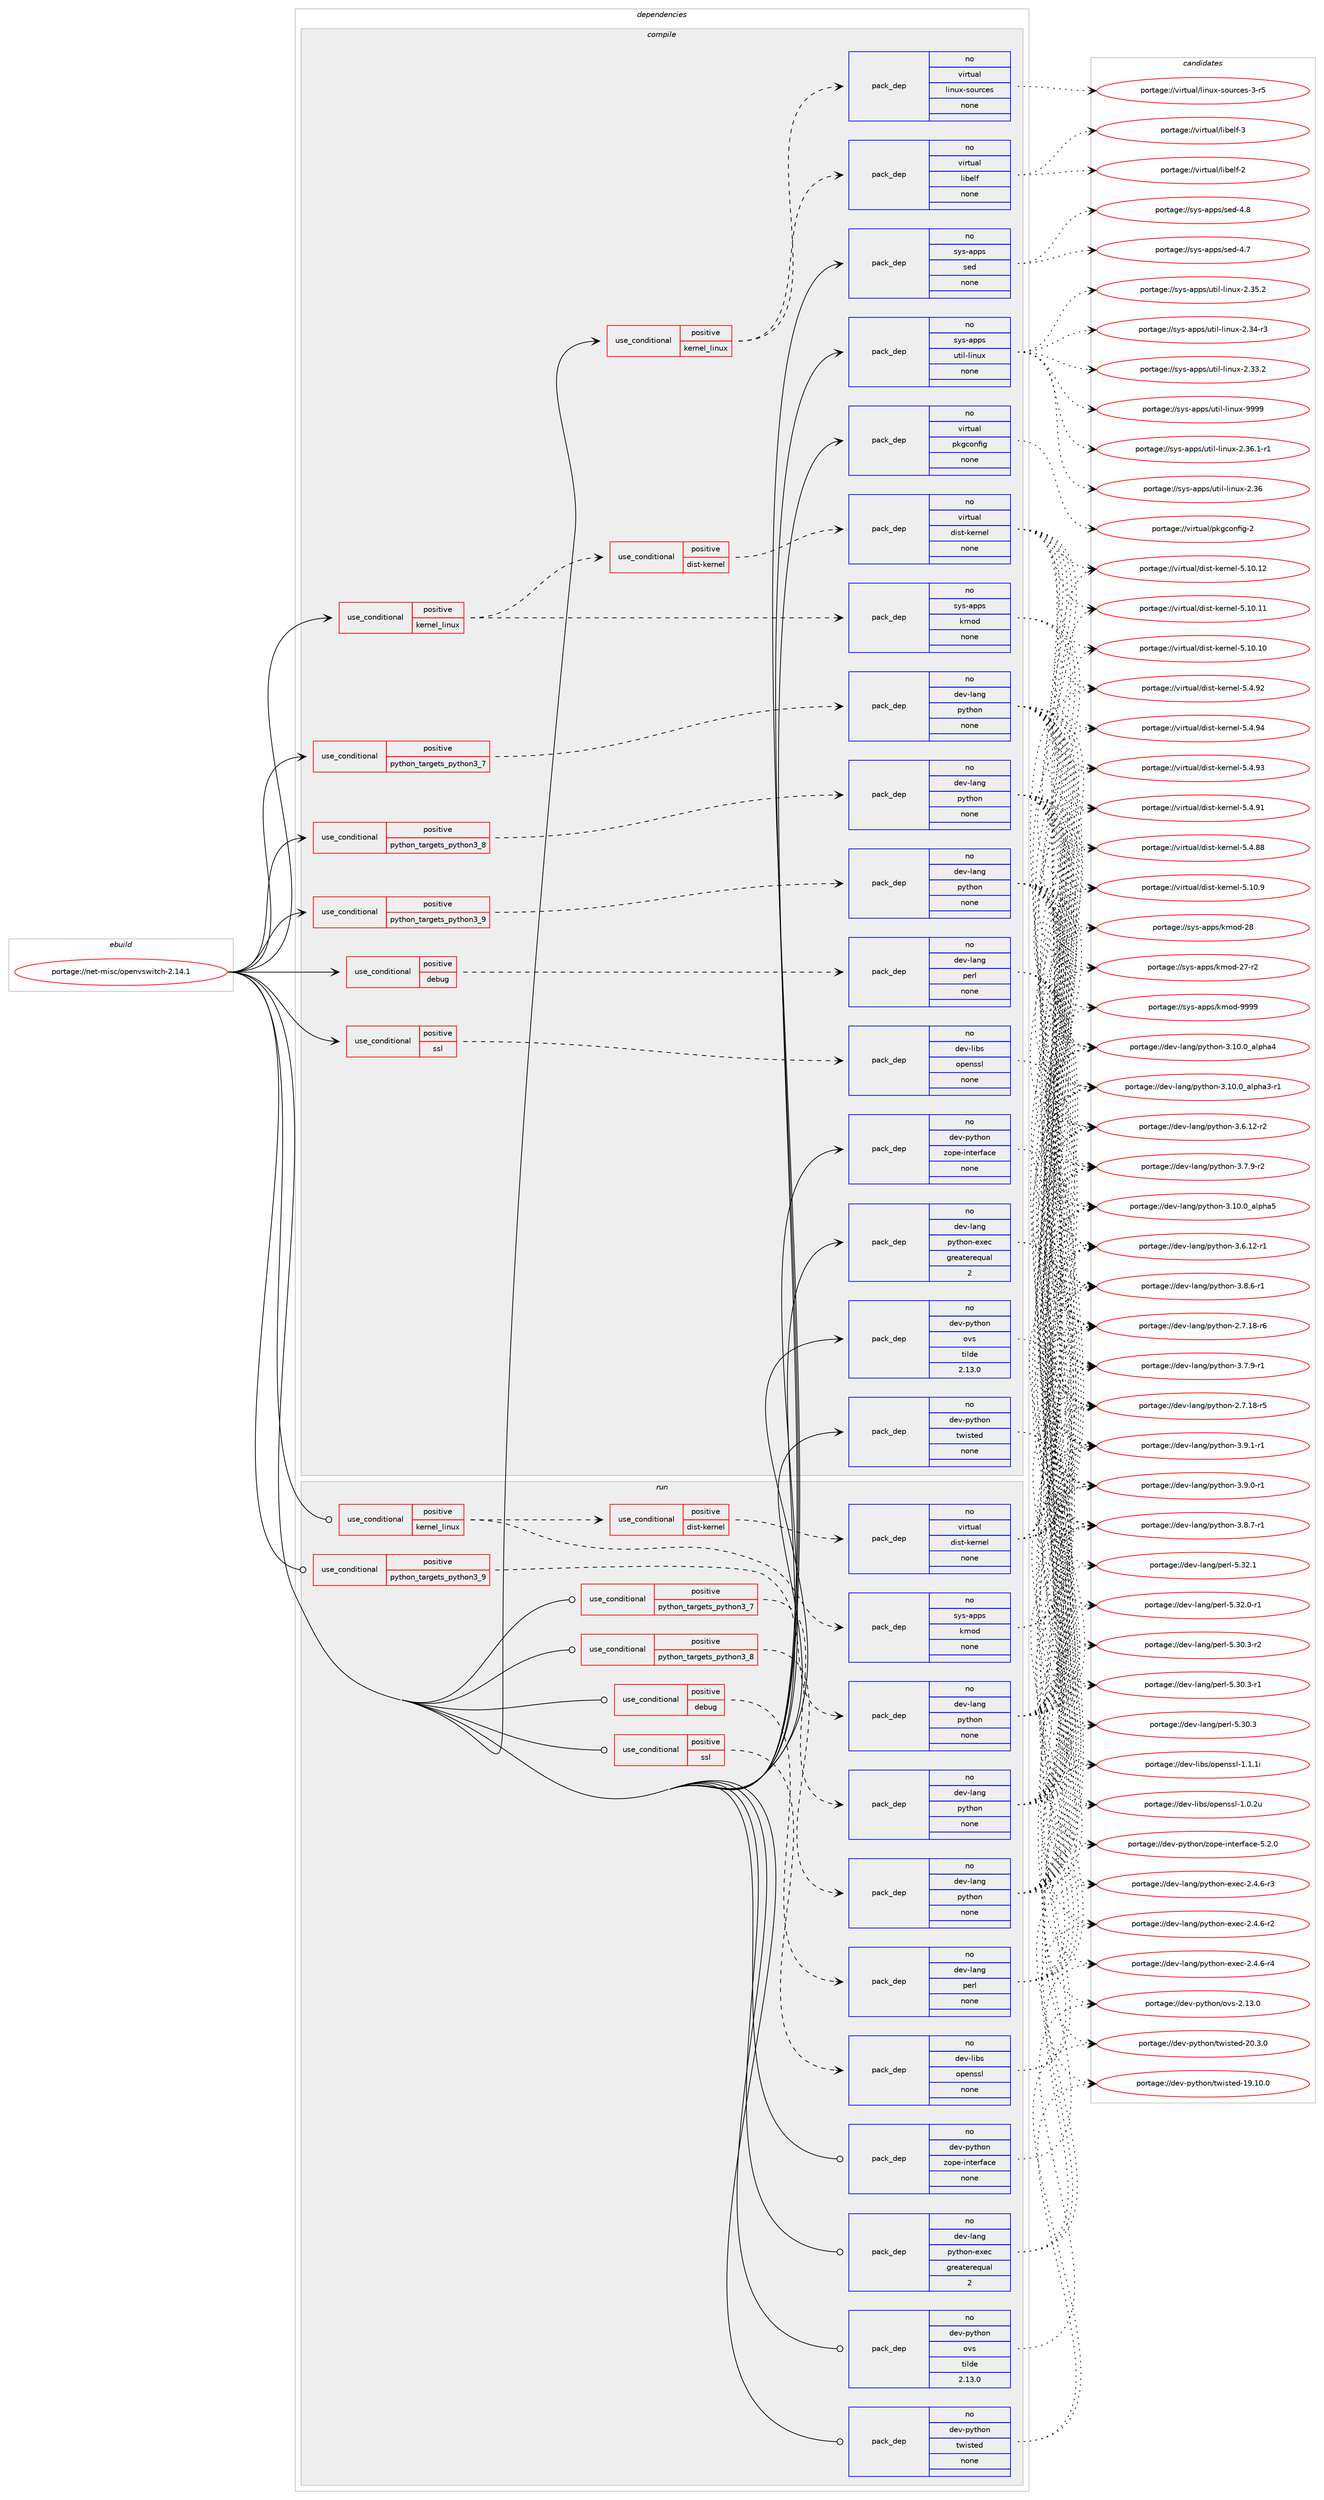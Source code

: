 digraph prolog {

# *************
# Graph options
# *************

newrank=true;
concentrate=true;
compound=true;
graph [rankdir=LR,fontname=Helvetica,fontsize=10,ranksep=1.5];#, ranksep=2.5, nodesep=0.2];
edge  [arrowhead=vee];
node  [fontname=Helvetica,fontsize=10];

# **********
# The ebuild
# **********

subgraph cluster_leftcol {
color=gray;
rank=same;
label=<<i>ebuild</i>>;
id [label="portage://net-misc/openvswitch-2.14.1", color=red, width=4, href="../net-misc/openvswitch-2.14.1.svg"];
}

# ****************
# The dependencies
# ****************

subgraph cluster_midcol {
color=gray;
label=<<i>dependencies</i>>;
subgraph cluster_compile {
fillcolor="#eeeeee";
style=filled;
label=<<i>compile</i>>;
subgraph cond7274 {
dependency23893 [label=<<TABLE BORDER="0" CELLBORDER="1" CELLSPACING="0" CELLPADDING="4"><TR><TD ROWSPAN="3" CELLPADDING="10">use_conditional</TD></TR><TR><TD>positive</TD></TR><TR><TD>debug</TD></TR></TABLE>>, shape=none, color=red];
subgraph pack16420 {
dependency23894 [label=<<TABLE BORDER="0" CELLBORDER="1" CELLSPACING="0" CELLPADDING="4" WIDTH="220"><TR><TD ROWSPAN="6" CELLPADDING="30">pack_dep</TD></TR><TR><TD WIDTH="110">no</TD></TR><TR><TD>dev-lang</TD></TR><TR><TD>perl</TD></TR><TR><TD>none</TD></TR><TR><TD></TD></TR></TABLE>>, shape=none, color=blue];
}
dependency23893:e -> dependency23894:w [weight=20,style="dashed",arrowhead="vee"];
}
id:e -> dependency23893:w [weight=20,style="solid",arrowhead="vee"];
subgraph cond7275 {
dependency23895 [label=<<TABLE BORDER="0" CELLBORDER="1" CELLSPACING="0" CELLPADDING="4"><TR><TD ROWSPAN="3" CELLPADDING="10">use_conditional</TD></TR><TR><TD>positive</TD></TR><TR><TD>kernel_linux</TD></TR></TABLE>>, shape=none, color=red];
subgraph pack16421 {
dependency23896 [label=<<TABLE BORDER="0" CELLBORDER="1" CELLSPACING="0" CELLPADDING="4" WIDTH="220"><TR><TD ROWSPAN="6" CELLPADDING="30">pack_dep</TD></TR><TR><TD WIDTH="110">no</TD></TR><TR><TD>sys-apps</TD></TR><TR><TD>kmod</TD></TR><TR><TD>none</TD></TR><TR><TD></TD></TR></TABLE>>, shape=none, color=blue];
}
dependency23895:e -> dependency23896:w [weight=20,style="dashed",arrowhead="vee"];
subgraph cond7276 {
dependency23897 [label=<<TABLE BORDER="0" CELLBORDER="1" CELLSPACING="0" CELLPADDING="4"><TR><TD ROWSPAN="3" CELLPADDING="10">use_conditional</TD></TR><TR><TD>positive</TD></TR><TR><TD>dist-kernel</TD></TR></TABLE>>, shape=none, color=red];
subgraph pack16422 {
dependency23898 [label=<<TABLE BORDER="0" CELLBORDER="1" CELLSPACING="0" CELLPADDING="4" WIDTH="220"><TR><TD ROWSPAN="6" CELLPADDING="30">pack_dep</TD></TR><TR><TD WIDTH="110">no</TD></TR><TR><TD>virtual</TD></TR><TR><TD>dist-kernel</TD></TR><TR><TD>none</TD></TR><TR><TD></TD></TR></TABLE>>, shape=none, color=blue];
}
dependency23897:e -> dependency23898:w [weight=20,style="dashed",arrowhead="vee"];
}
dependency23895:e -> dependency23897:w [weight=20,style="dashed",arrowhead="vee"];
}
id:e -> dependency23895:w [weight=20,style="solid",arrowhead="vee"];
subgraph cond7277 {
dependency23899 [label=<<TABLE BORDER="0" CELLBORDER="1" CELLSPACING="0" CELLPADDING="4"><TR><TD ROWSPAN="3" CELLPADDING="10">use_conditional</TD></TR><TR><TD>positive</TD></TR><TR><TD>kernel_linux</TD></TR></TABLE>>, shape=none, color=red];
subgraph pack16423 {
dependency23900 [label=<<TABLE BORDER="0" CELLBORDER="1" CELLSPACING="0" CELLPADDING="4" WIDTH="220"><TR><TD ROWSPAN="6" CELLPADDING="30">pack_dep</TD></TR><TR><TD WIDTH="110">no</TD></TR><TR><TD>virtual</TD></TR><TR><TD>linux-sources</TD></TR><TR><TD>none</TD></TR><TR><TD></TD></TR></TABLE>>, shape=none, color=blue];
}
dependency23899:e -> dependency23900:w [weight=20,style="dashed",arrowhead="vee"];
subgraph pack16424 {
dependency23901 [label=<<TABLE BORDER="0" CELLBORDER="1" CELLSPACING="0" CELLPADDING="4" WIDTH="220"><TR><TD ROWSPAN="6" CELLPADDING="30">pack_dep</TD></TR><TR><TD WIDTH="110">no</TD></TR><TR><TD>virtual</TD></TR><TR><TD>libelf</TD></TR><TR><TD>none</TD></TR><TR><TD></TD></TR></TABLE>>, shape=none, color=blue];
}
dependency23899:e -> dependency23901:w [weight=20,style="dashed",arrowhead="vee"];
}
id:e -> dependency23899:w [weight=20,style="solid",arrowhead="vee"];
subgraph cond7278 {
dependency23902 [label=<<TABLE BORDER="0" CELLBORDER="1" CELLSPACING="0" CELLPADDING="4"><TR><TD ROWSPAN="3" CELLPADDING="10">use_conditional</TD></TR><TR><TD>positive</TD></TR><TR><TD>python_targets_python3_7</TD></TR></TABLE>>, shape=none, color=red];
subgraph pack16425 {
dependency23903 [label=<<TABLE BORDER="0" CELLBORDER="1" CELLSPACING="0" CELLPADDING="4" WIDTH="220"><TR><TD ROWSPAN="6" CELLPADDING="30">pack_dep</TD></TR><TR><TD WIDTH="110">no</TD></TR><TR><TD>dev-lang</TD></TR><TR><TD>python</TD></TR><TR><TD>none</TD></TR><TR><TD></TD></TR></TABLE>>, shape=none, color=blue];
}
dependency23902:e -> dependency23903:w [weight=20,style="dashed",arrowhead="vee"];
}
id:e -> dependency23902:w [weight=20,style="solid",arrowhead="vee"];
subgraph cond7279 {
dependency23904 [label=<<TABLE BORDER="0" CELLBORDER="1" CELLSPACING="0" CELLPADDING="4"><TR><TD ROWSPAN="3" CELLPADDING="10">use_conditional</TD></TR><TR><TD>positive</TD></TR><TR><TD>python_targets_python3_8</TD></TR></TABLE>>, shape=none, color=red];
subgraph pack16426 {
dependency23905 [label=<<TABLE BORDER="0" CELLBORDER="1" CELLSPACING="0" CELLPADDING="4" WIDTH="220"><TR><TD ROWSPAN="6" CELLPADDING="30">pack_dep</TD></TR><TR><TD WIDTH="110">no</TD></TR><TR><TD>dev-lang</TD></TR><TR><TD>python</TD></TR><TR><TD>none</TD></TR><TR><TD></TD></TR></TABLE>>, shape=none, color=blue];
}
dependency23904:e -> dependency23905:w [weight=20,style="dashed",arrowhead="vee"];
}
id:e -> dependency23904:w [weight=20,style="solid",arrowhead="vee"];
subgraph cond7280 {
dependency23906 [label=<<TABLE BORDER="0" CELLBORDER="1" CELLSPACING="0" CELLPADDING="4"><TR><TD ROWSPAN="3" CELLPADDING="10">use_conditional</TD></TR><TR><TD>positive</TD></TR><TR><TD>python_targets_python3_9</TD></TR></TABLE>>, shape=none, color=red];
subgraph pack16427 {
dependency23907 [label=<<TABLE BORDER="0" CELLBORDER="1" CELLSPACING="0" CELLPADDING="4" WIDTH="220"><TR><TD ROWSPAN="6" CELLPADDING="30">pack_dep</TD></TR><TR><TD WIDTH="110">no</TD></TR><TR><TD>dev-lang</TD></TR><TR><TD>python</TD></TR><TR><TD>none</TD></TR><TR><TD></TD></TR></TABLE>>, shape=none, color=blue];
}
dependency23906:e -> dependency23907:w [weight=20,style="dashed",arrowhead="vee"];
}
id:e -> dependency23906:w [weight=20,style="solid",arrowhead="vee"];
subgraph cond7281 {
dependency23908 [label=<<TABLE BORDER="0" CELLBORDER="1" CELLSPACING="0" CELLPADDING="4"><TR><TD ROWSPAN="3" CELLPADDING="10">use_conditional</TD></TR><TR><TD>positive</TD></TR><TR><TD>ssl</TD></TR></TABLE>>, shape=none, color=red];
subgraph pack16428 {
dependency23909 [label=<<TABLE BORDER="0" CELLBORDER="1" CELLSPACING="0" CELLPADDING="4" WIDTH="220"><TR><TD ROWSPAN="6" CELLPADDING="30">pack_dep</TD></TR><TR><TD WIDTH="110">no</TD></TR><TR><TD>dev-libs</TD></TR><TR><TD>openssl</TD></TR><TR><TD>none</TD></TR><TR><TD></TD></TR></TABLE>>, shape=none, color=blue];
}
dependency23908:e -> dependency23909:w [weight=20,style="dashed",arrowhead="vee"];
}
id:e -> dependency23908:w [weight=20,style="solid",arrowhead="vee"];
subgraph pack16429 {
dependency23910 [label=<<TABLE BORDER="0" CELLBORDER="1" CELLSPACING="0" CELLPADDING="4" WIDTH="220"><TR><TD ROWSPAN="6" CELLPADDING="30">pack_dep</TD></TR><TR><TD WIDTH="110">no</TD></TR><TR><TD>dev-lang</TD></TR><TR><TD>python-exec</TD></TR><TR><TD>greaterequal</TD></TR><TR><TD>2</TD></TR></TABLE>>, shape=none, color=blue];
}
id:e -> dependency23910:w [weight=20,style="solid",arrowhead="vee"];
subgraph pack16430 {
dependency23911 [label=<<TABLE BORDER="0" CELLBORDER="1" CELLSPACING="0" CELLPADDING="4" WIDTH="220"><TR><TD ROWSPAN="6" CELLPADDING="30">pack_dep</TD></TR><TR><TD WIDTH="110">no</TD></TR><TR><TD>dev-python</TD></TR><TR><TD>ovs</TD></TR><TR><TD>tilde</TD></TR><TR><TD>2.13.0</TD></TR></TABLE>>, shape=none, color=blue];
}
id:e -> dependency23911:w [weight=20,style="solid",arrowhead="vee"];
subgraph pack16431 {
dependency23912 [label=<<TABLE BORDER="0" CELLBORDER="1" CELLSPACING="0" CELLPADDING="4" WIDTH="220"><TR><TD ROWSPAN="6" CELLPADDING="30">pack_dep</TD></TR><TR><TD WIDTH="110">no</TD></TR><TR><TD>dev-python</TD></TR><TR><TD>twisted</TD></TR><TR><TD>none</TD></TR><TR><TD></TD></TR></TABLE>>, shape=none, color=blue];
}
id:e -> dependency23912:w [weight=20,style="solid",arrowhead="vee"];
subgraph pack16432 {
dependency23913 [label=<<TABLE BORDER="0" CELLBORDER="1" CELLSPACING="0" CELLPADDING="4" WIDTH="220"><TR><TD ROWSPAN="6" CELLPADDING="30">pack_dep</TD></TR><TR><TD WIDTH="110">no</TD></TR><TR><TD>dev-python</TD></TR><TR><TD>zope-interface</TD></TR><TR><TD>none</TD></TR><TR><TD></TD></TR></TABLE>>, shape=none, color=blue];
}
id:e -> dependency23913:w [weight=20,style="solid",arrowhead="vee"];
subgraph pack16433 {
dependency23914 [label=<<TABLE BORDER="0" CELLBORDER="1" CELLSPACING="0" CELLPADDING="4" WIDTH="220"><TR><TD ROWSPAN="6" CELLPADDING="30">pack_dep</TD></TR><TR><TD WIDTH="110">no</TD></TR><TR><TD>sys-apps</TD></TR><TR><TD>sed</TD></TR><TR><TD>none</TD></TR><TR><TD></TD></TR></TABLE>>, shape=none, color=blue];
}
id:e -> dependency23914:w [weight=20,style="solid",arrowhead="vee"];
subgraph pack16434 {
dependency23915 [label=<<TABLE BORDER="0" CELLBORDER="1" CELLSPACING="0" CELLPADDING="4" WIDTH="220"><TR><TD ROWSPAN="6" CELLPADDING="30">pack_dep</TD></TR><TR><TD WIDTH="110">no</TD></TR><TR><TD>sys-apps</TD></TR><TR><TD>util-linux</TD></TR><TR><TD>none</TD></TR><TR><TD></TD></TR></TABLE>>, shape=none, color=blue];
}
id:e -> dependency23915:w [weight=20,style="solid",arrowhead="vee"];
subgraph pack16435 {
dependency23916 [label=<<TABLE BORDER="0" CELLBORDER="1" CELLSPACING="0" CELLPADDING="4" WIDTH="220"><TR><TD ROWSPAN="6" CELLPADDING="30">pack_dep</TD></TR><TR><TD WIDTH="110">no</TD></TR><TR><TD>virtual</TD></TR><TR><TD>pkgconfig</TD></TR><TR><TD>none</TD></TR><TR><TD></TD></TR></TABLE>>, shape=none, color=blue];
}
id:e -> dependency23916:w [weight=20,style="solid",arrowhead="vee"];
}
subgraph cluster_compileandrun {
fillcolor="#eeeeee";
style=filled;
label=<<i>compile and run</i>>;
}
subgraph cluster_run {
fillcolor="#eeeeee";
style=filled;
label=<<i>run</i>>;
subgraph cond7282 {
dependency23917 [label=<<TABLE BORDER="0" CELLBORDER="1" CELLSPACING="0" CELLPADDING="4"><TR><TD ROWSPAN="3" CELLPADDING="10">use_conditional</TD></TR><TR><TD>positive</TD></TR><TR><TD>debug</TD></TR></TABLE>>, shape=none, color=red];
subgraph pack16436 {
dependency23918 [label=<<TABLE BORDER="0" CELLBORDER="1" CELLSPACING="0" CELLPADDING="4" WIDTH="220"><TR><TD ROWSPAN="6" CELLPADDING="30">pack_dep</TD></TR><TR><TD WIDTH="110">no</TD></TR><TR><TD>dev-lang</TD></TR><TR><TD>perl</TD></TR><TR><TD>none</TD></TR><TR><TD></TD></TR></TABLE>>, shape=none, color=blue];
}
dependency23917:e -> dependency23918:w [weight=20,style="dashed",arrowhead="vee"];
}
id:e -> dependency23917:w [weight=20,style="solid",arrowhead="odot"];
subgraph cond7283 {
dependency23919 [label=<<TABLE BORDER="0" CELLBORDER="1" CELLSPACING="0" CELLPADDING="4"><TR><TD ROWSPAN="3" CELLPADDING="10">use_conditional</TD></TR><TR><TD>positive</TD></TR><TR><TD>kernel_linux</TD></TR></TABLE>>, shape=none, color=red];
subgraph pack16437 {
dependency23920 [label=<<TABLE BORDER="0" CELLBORDER="1" CELLSPACING="0" CELLPADDING="4" WIDTH="220"><TR><TD ROWSPAN="6" CELLPADDING="30">pack_dep</TD></TR><TR><TD WIDTH="110">no</TD></TR><TR><TD>sys-apps</TD></TR><TR><TD>kmod</TD></TR><TR><TD>none</TD></TR><TR><TD></TD></TR></TABLE>>, shape=none, color=blue];
}
dependency23919:e -> dependency23920:w [weight=20,style="dashed",arrowhead="vee"];
subgraph cond7284 {
dependency23921 [label=<<TABLE BORDER="0" CELLBORDER="1" CELLSPACING="0" CELLPADDING="4"><TR><TD ROWSPAN="3" CELLPADDING="10">use_conditional</TD></TR><TR><TD>positive</TD></TR><TR><TD>dist-kernel</TD></TR></TABLE>>, shape=none, color=red];
subgraph pack16438 {
dependency23922 [label=<<TABLE BORDER="0" CELLBORDER="1" CELLSPACING="0" CELLPADDING="4" WIDTH="220"><TR><TD ROWSPAN="6" CELLPADDING="30">pack_dep</TD></TR><TR><TD WIDTH="110">no</TD></TR><TR><TD>virtual</TD></TR><TR><TD>dist-kernel</TD></TR><TR><TD>none</TD></TR><TR><TD></TD></TR></TABLE>>, shape=none, color=blue];
}
dependency23921:e -> dependency23922:w [weight=20,style="dashed",arrowhead="vee"];
}
dependency23919:e -> dependency23921:w [weight=20,style="dashed",arrowhead="vee"];
}
id:e -> dependency23919:w [weight=20,style="solid",arrowhead="odot"];
subgraph cond7285 {
dependency23923 [label=<<TABLE BORDER="0" CELLBORDER="1" CELLSPACING="0" CELLPADDING="4"><TR><TD ROWSPAN="3" CELLPADDING="10">use_conditional</TD></TR><TR><TD>positive</TD></TR><TR><TD>python_targets_python3_7</TD></TR></TABLE>>, shape=none, color=red];
subgraph pack16439 {
dependency23924 [label=<<TABLE BORDER="0" CELLBORDER="1" CELLSPACING="0" CELLPADDING="4" WIDTH="220"><TR><TD ROWSPAN="6" CELLPADDING="30">pack_dep</TD></TR><TR><TD WIDTH="110">no</TD></TR><TR><TD>dev-lang</TD></TR><TR><TD>python</TD></TR><TR><TD>none</TD></TR><TR><TD></TD></TR></TABLE>>, shape=none, color=blue];
}
dependency23923:e -> dependency23924:w [weight=20,style="dashed",arrowhead="vee"];
}
id:e -> dependency23923:w [weight=20,style="solid",arrowhead="odot"];
subgraph cond7286 {
dependency23925 [label=<<TABLE BORDER="0" CELLBORDER="1" CELLSPACING="0" CELLPADDING="4"><TR><TD ROWSPAN="3" CELLPADDING="10">use_conditional</TD></TR><TR><TD>positive</TD></TR><TR><TD>python_targets_python3_8</TD></TR></TABLE>>, shape=none, color=red];
subgraph pack16440 {
dependency23926 [label=<<TABLE BORDER="0" CELLBORDER="1" CELLSPACING="0" CELLPADDING="4" WIDTH="220"><TR><TD ROWSPAN="6" CELLPADDING="30">pack_dep</TD></TR><TR><TD WIDTH="110">no</TD></TR><TR><TD>dev-lang</TD></TR><TR><TD>python</TD></TR><TR><TD>none</TD></TR><TR><TD></TD></TR></TABLE>>, shape=none, color=blue];
}
dependency23925:e -> dependency23926:w [weight=20,style="dashed",arrowhead="vee"];
}
id:e -> dependency23925:w [weight=20,style="solid",arrowhead="odot"];
subgraph cond7287 {
dependency23927 [label=<<TABLE BORDER="0" CELLBORDER="1" CELLSPACING="0" CELLPADDING="4"><TR><TD ROWSPAN="3" CELLPADDING="10">use_conditional</TD></TR><TR><TD>positive</TD></TR><TR><TD>python_targets_python3_9</TD></TR></TABLE>>, shape=none, color=red];
subgraph pack16441 {
dependency23928 [label=<<TABLE BORDER="0" CELLBORDER="1" CELLSPACING="0" CELLPADDING="4" WIDTH="220"><TR><TD ROWSPAN="6" CELLPADDING="30">pack_dep</TD></TR><TR><TD WIDTH="110">no</TD></TR><TR><TD>dev-lang</TD></TR><TR><TD>python</TD></TR><TR><TD>none</TD></TR><TR><TD></TD></TR></TABLE>>, shape=none, color=blue];
}
dependency23927:e -> dependency23928:w [weight=20,style="dashed",arrowhead="vee"];
}
id:e -> dependency23927:w [weight=20,style="solid",arrowhead="odot"];
subgraph cond7288 {
dependency23929 [label=<<TABLE BORDER="0" CELLBORDER="1" CELLSPACING="0" CELLPADDING="4"><TR><TD ROWSPAN="3" CELLPADDING="10">use_conditional</TD></TR><TR><TD>positive</TD></TR><TR><TD>ssl</TD></TR></TABLE>>, shape=none, color=red];
subgraph pack16442 {
dependency23930 [label=<<TABLE BORDER="0" CELLBORDER="1" CELLSPACING="0" CELLPADDING="4" WIDTH="220"><TR><TD ROWSPAN="6" CELLPADDING="30">pack_dep</TD></TR><TR><TD WIDTH="110">no</TD></TR><TR><TD>dev-libs</TD></TR><TR><TD>openssl</TD></TR><TR><TD>none</TD></TR><TR><TD></TD></TR></TABLE>>, shape=none, color=blue];
}
dependency23929:e -> dependency23930:w [weight=20,style="dashed",arrowhead="vee"];
}
id:e -> dependency23929:w [weight=20,style="solid",arrowhead="odot"];
subgraph pack16443 {
dependency23931 [label=<<TABLE BORDER="0" CELLBORDER="1" CELLSPACING="0" CELLPADDING="4" WIDTH="220"><TR><TD ROWSPAN="6" CELLPADDING="30">pack_dep</TD></TR><TR><TD WIDTH="110">no</TD></TR><TR><TD>dev-lang</TD></TR><TR><TD>python-exec</TD></TR><TR><TD>greaterequal</TD></TR><TR><TD>2</TD></TR></TABLE>>, shape=none, color=blue];
}
id:e -> dependency23931:w [weight=20,style="solid",arrowhead="odot"];
subgraph pack16444 {
dependency23932 [label=<<TABLE BORDER="0" CELLBORDER="1" CELLSPACING="0" CELLPADDING="4" WIDTH="220"><TR><TD ROWSPAN="6" CELLPADDING="30">pack_dep</TD></TR><TR><TD WIDTH="110">no</TD></TR><TR><TD>dev-python</TD></TR><TR><TD>ovs</TD></TR><TR><TD>tilde</TD></TR><TR><TD>2.13.0</TD></TR></TABLE>>, shape=none, color=blue];
}
id:e -> dependency23932:w [weight=20,style="solid",arrowhead="odot"];
subgraph pack16445 {
dependency23933 [label=<<TABLE BORDER="0" CELLBORDER="1" CELLSPACING="0" CELLPADDING="4" WIDTH="220"><TR><TD ROWSPAN="6" CELLPADDING="30">pack_dep</TD></TR><TR><TD WIDTH="110">no</TD></TR><TR><TD>dev-python</TD></TR><TR><TD>twisted</TD></TR><TR><TD>none</TD></TR><TR><TD></TD></TR></TABLE>>, shape=none, color=blue];
}
id:e -> dependency23933:w [weight=20,style="solid",arrowhead="odot"];
subgraph pack16446 {
dependency23934 [label=<<TABLE BORDER="0" CELLBORDER="1" CELLSPACING="0" CELLPADDING="4" WIDTH="220"><TR><TD ROWSPAN="6" CELLPADDING="30">pack_dep</TD></TR><TR><TD WIDTH="110">no</TD></TR><TR><TD>dev-python</TD></TR><TR><TD>zope-interface</TD></TR><TR><TD>none</TD></TR><TR><TD></TD></TR></TABLE>>, shape=none, color=blue];
}
id:e -> dependency23934:w [weight=20,style="solid",arrowhead="odot"];
}
}

# **************
# The candidates
# **************

subgraph cluster_choices {
rank=same;
color=gray;
label=<<i>candidates</i>>;

subgraph choice16420 {
color=black;
nodesep=1;
choice10010111845108971101034711210111410845534651504649 [label="portage://dev-lang/perl-5.32.1", color=red, width=4,href="../dev-lang/perl-5.32.1.svg"];
choice100101118451089711010347112101114108455346515046484511449 [label="portage://dev-lang/perl-5.32.0-r1", color=red, width=4,href="../dev-lang/perl-5.32.0-r1.svg"];
choice100101118451089711010347112101114108455346514846514511450 [label="portage://dev-lang/perl-5.30.3-r2", color=red, width=4,href="../dev-lang/perl-5.30.3-r2.svg"];
choice100101118451089711010347112101114108455346514846514511449 [label="portage://dev-lang/perl-5.30.3-r1", color=red, width=4,href="../dev-lang/perl-5.30.3-r1.svg"];
choice10010111845108971101034711210111410845534651484651 [label="portage://dev-lang/perl-5.30.3", color=red, width=4,href="../dev-lang/perl-5.30.3.svg"];
dependency23894:e -> choice10010111845108971101034711210111410845534651504649:w [style=dotted,weight="100"];
dependency23894:e -> choice100101118451089711010347112101114108455346515046484511449:w [style=dotted,weight="100"];
dependency23894:e -> choice100101118451089711010347112101114108455346514846514511450:w [style=dotted,weight="100"];
dependency23894:e -> choice100101118451089711010347112101114108455346514846514511449:w [style=dotted,weight="100"];
dependency23894:e -> choice10010111845108971101034711210111410845534651484651:w [style=dotted,weight="100"];
}
subgraph choice16421 {
color=black;
nodesep=1;
choice1151211154597112112115471071091111004557575757 [label="portage://sys-apps/kmod-9999", color=red, width=4,href="../sys-apps/kmod-9999.svg"];
choice115121115459711211211547107109111100455056 [label="portage://sys-apps/kmod-28", color=red, width=4,href="../sys-apps/kmod-28.svg"];
choice1151211154597112112115471071091111004550554511450 [label="portage://sys-apps/kmod-27-r2", color=red, width=4,href="../sys-apps/kmod-27-r2.svg"];
dependency23896:e -> choice1151211154597112112115471071091111004557575757:w [style=dotted,weight="100"];
dependency23896:e -> choice115121115459711211211547107109111100455056:w [style=dotted,weight="100"];
dependency23896:e -> choice1151211154597112112115471071091111004550554511450:w [style=dotted,weight="100"];
}
subgraph choice16422 {
color=black;
nodesep=1;
choice11810511411611797108471001051151164510710111411010110845534652465752 [label="portage://virtual/dist-kernel-5.4.94", color=red, width=4,href="../virtual/dist-kernel-5.4.94.svg"];
choice11810511411611797108471001051151164510710111411010110845534652465751 [label="portage://virtual/dist-kernel-5.4.93", color=red, width=4,href="../virtual/dist-kernel-5.4.93.svg"];
choice11810511411611797108471001051151164510710111411010110845534652465750 [label="portage://virtual/dist-kernel-5.4.92", color=red, width=4,href="../virtual/dist-kernel-5.4.92.svg"];
choice11810511411611797108471001051151164510710111411010110845534652465749 [label="portage://virtual/dist-kernel-5.4.91", color=red, width=4,href="../virtual/dist-kernel-5.4.91.svg"];
choice11810511411611797108471001051151164510710111411010110845534652465656 [label="portage://virtual/dist-kernel-5.4.88", color=red, width=4,href="../virtual/dist-kernel-5.4.88.svg"];
choice11810511411611797108471001051151164510710111411010110845534649484657 [label="portage://virtual/dist-kernel-5.10.9", color=red, width=4,href="../virtual/dist-kernel-5.10.9.svg"];
choice1181051141161179710847100105115116451071011141101011084553464948464950 [label="portage://virtual/dist-kernel-5.10.12", color=red, width=4,href="../virtual/dist-kernel-5.10.12.svg"];
choice1181051141161179710847100105115116451071011141101011084553464948464949 [label="portage://virtual/dist-kernel-5.10.11", color=red, width=4,href="../virtual/dist-kernel-5.10.11.svg"];
choice1181051141161179710847100105115116451071011141101011084553464948464948 [label="portage://virtual/dist-kernel-5.10.10", color=red, width=4,href="../virtual/dist-kernel-5.10.10.svg"];
dependency23898:e -> choice11810511411611797108471001051151164510710111411010110845534652465752:w [style=dotted,weight="100"];
dependency23898:e -> choice11810511411611797108471001051151164510710111411010110845534652465751:w [style=dotted,weight="100"];
dependency23898:e -> choice11810511411611797108471001051151164510710111411010110845534652465750:w [style=dotted,weight="100"];
dependency23898:e -> choice11810511411611797108471001051151164510710111411010110845534652465749:w [style=dotted,weight="100"];
dependency23898:e -> choice11810511411611797108471001051151164510710111411010110845534652465656:w [style=dotted,weight="100"];
dependency23898:e -> choice11810511411611797108471001051151164510710111411010110845534649484657:w [style=dotted,weight="100"];
dependency23898:e -> choice1181051141161179710847100105115116451071011141101011084553464948464950:w [style=dotted,weight="100"];
dependency23898:e -> choice1181051141161179710847100105115116451071011141101011084553464948464949:w [style=dotted,weight="100"];
dependency23898:e -> choice1181051141161179710847100105115116451071011141101011084553464948464948:w [style=dotted,weight="100"];
}
subgraph choice16423 {
color=black;
nodesep=1;
choice1181051141161179710847108105110117120451151111171149910111545514511453 [label="portage://virtual/linux-sources-3-r5", color=red, width=4,href="../virtual/linux-sources-3-r5.svg"];
dependency23900:e -> choice1181051141161179710847108105110117120451151111171149910111545514511453:w [style=dotted,weight="100"];
}
subgraph choice16424 {
color=black;
nodesep=1;
choice1181051141161179710847108105981011081024551 [label="portage://virtual/libelf-3", color=red, width=4,href="../virtual/libelf-3.svg"];
choice1181051141161179710847108105981011081024550 [label="portage://virtual/libelf-2", color=red, width=4,href="../virtual/libelf-2.svg"];
dependency23901:e -> choice1181051141161179710847108105981011081024551:w [style=dotted,weight="100"];
dependency23901:e -> choice1181051141161179710847108105981011081024550:w [style=dotted,weight="100"];
}
subgraph choice16425 {
color=black;
nodesep=1;
choice1001011184510897110103471121211161041111104551465746494511449 [label="portage://dev-lang/python-3.9.1-r1", color=red, width=4,href="../dev-lang/python-3.9.1-r1.svg"];
choice1001011184510897110103471121211161041111104551465746484511449 [label="portage://dev-lang/python-3.9.0-r1", color=red, width=4,href="../dev-lang/python-3.9.0-r1.svg"];
choice1001011184510897110103471121211161041111104551465646554511449 [label="portage://dev-lang/python-3.8.7-r1", color=red, width=4,href="../dev-lang/python-3.8.7-r1.svg"];
choice1001011184510897110103471121211161041111104551465646544511449 [label="portage://dev-lang/python-3.8.6-r1", color=red, width=4,href="../dev-lang/python-3.8.6-r1.svg"];
choice1001011184510897110103471121211161041111104551465546574511450 [label="portage://dev-lang/python-3.7.9-r2", color=red, width=4,href="../dev-lang/python-3.7.9-r2.svg"];
choice1001011184510897110103471121211161041111104551465546574511449 [label="portage://dev-lang/python-3.7.9-r1", color=red, width=4,href="../dev-lang/python-3.7.9-r1.svg"];
choice100101118451089711010347112121116104111110455146544649504511450 [label="portage://dev-lang/python-3.6.12-r2", color=red, width=4,href="../dev-lang/python-3.6.12-r2.svg"];
choice100101118451089711010347112121116104111110455146544649504511449 [label="portage://dev-lang/python-3.6.12-r1", color=red, width=4,href="../dev-lang/python-3.6.12-r1.svg"];
choice1001011184510897110103471121211161041111104551464948464895971081121049753 [label="portage://dev-lang/python-3.10.0_alpha5", color=red, width=4,href="../dev-lang/python-3.10.0_alpha5.svg"];
choice1001011184510897110103471121211161041111104551464948464895971081121049752 [label="portage://dev-lang/python-3.10.0_alpha4", color=red, width=4,href="../dev-lang/python-3.10.0_alpha4.svg"];
choice10010111845108971101034711212111610411111045514649484648959710811210497514511449 [label="portage://dev-lang/python-3.10.0_alpha3-r1", color=red, width=4,href="../dev-lang/python-3.10.0_alpha3-r1.svg"];
choice100101118451089711010347112121116104111110455046554649564511454 [label="portage://dev-lang/python-2.7.18-r6", color=red, width=4,href="../dev-lang/python-2.7.18-r6.svg"];
choice100101118451089711010347112121116104111110455046554649564511453 [label="portage://dev-lang/python-2.7.18-r5", color=red, width=4,href="../dev-lang/python-2.7.18-r5.svg"];
dependency23903:e -> choice1001011184510897110103471121211161041111104551465746494511449:w [style=dotted,weight="100"];
dependency23903:e -> choice1001011184510897110103471121211161041111104551465746484511449:w [style=dotted,weight="100"];
dependency23903:e -> choice1001011184510897110103471121211161041111104551465646554511449:w [style=dotted,weight="100"];
dependency23903:e -> choice1001011184510897110103471121211161041111104551465646544511449:w [style=dotted,weight="100"];
dependency23903:e -> choice1001011184510897110103471121211161041111104551465546574511450:w [style=dotted,weight="100"];
dependency23903:e -> choice1001011184510897110103471121211161041111104551465546574511449:w [style=dotted,weight="100"];
dependency23903:e -> choice100101118451089711010347112121116104111110455146544649504511450:w [style=dotted,weight="100"];
dependency23903:e -> choice100101118451089711010347112121116104111110455146544649504511449:w [style=dotted,weight="100"];
dependency23903:e -> choice1001011184510897110103471121211161041111104551464948464895971081121049753:w [style=dotted,weight="100"];
dependency23903:e -> choice1001011184510897110103471121211161041111104551464948464895971081121049752:w [style=dotted,weight="100"];
dependency23903:e -> choice10010111845108971101034711212111610411111045514649484648959710811210497514511449:w [style=dotted,weight="100"];
dependency23903:e -> choice100101118451089711010347112121116104111110455046554649564511454:w [style=dotted,weight="100"];
dependency23903:e -> choice100101118451089711010347112121116104111110455046554649564511453:w [style=dotted,weight="100"];
}
subgraph choice16426 {
color=black;
nodesep=1;
choice1001011184510897110103471121211161041111104551465746494511449 [label="portage://dev-lang/python-3.9.1-r1", color=red, width=4,href="../dev-lang/python-3.9.1-r1.svg"];
choice1001011184510897110103471121211161041111104551465746484511449 [label="portage://dev-lang/python-3.9.0-r1", color=red, width=4,href="../dev-lang/python-3.9.0-r1.svg"];
choice1001011184510897110103471121211161041111104551465646554511449 [label="portage://dev-lang/python-3.8.7-r1", color=red, width=4,href="../dev-lang/python-3.8.7-r1.svg"];
choice1001011184510897110103471121211161041111104551465646544511449 [label="portage://dev-lang/python-3.8.6-r1", color=red, width=4,href="../dev-lang/python-3.8.6-r1.svg"];
choice1001011184510897110103471121211161041111104551465546574511450 [label="portage://dev-lang/python-3.7.9-r2", color=red, width=4,href="../dev-lang/python-3.7.9-r2.svg"];
choice1001011184510897110103471121211161041111104551465546574511449 [label="portage://dev-lang/python-3.7.9-r1", color=red, width=4,href="../dev-lang/python-3.7.9-r1.svg"];
choice100101118451089711010347112121116104111110455146544649504511450 [label="portage://dev-lang/python-3.6.12-r2", color=red, width=4,href="../dev-lang/python-3.6.12-r2.svg"];
choice100101118451089711010347112121116104111110455146544649504511449 [label="portage://dev-lang/python-3.6.12-r1", color=red, width=4,href="../dev-lang/python-3.6.12-r1.svg"];
choice1001011184510897110103471121211161041111104551464948464895971081121049753 [label="portage://dev-lang/python-3.10.0_alpha5", color=red, width=4,href="../dev-lang/python-3.10.0_alpha5.svg"];
choice1001011184510897110103471121211161041111104551464948464895971081121049752 [label="portage://dev-lang/python-3.10.0_alpha4", color=red, width=4,href="../dev-lang/python-3.10.0_alpha4.svg"];
choice10010111845108971101034711212111610411111045514649484648959710811210497514511449 [label="portage://dev-lang/python-3.10.0_alpha3-r1", color=red, width=4,href="../dev-lang/python-3.10.0_alpha3-r1.svg"];
choice100101118451089711010347112121116104111110455046554649564511454 [label="portage://dev-lang/python-2.7.18-r6", color=red, width=4,href="../dev-lang/python-2.7.18-r6.svg"];
choice100101118451089711010347112121116104111110455046554649564511453 [label="portage://dev-lang/python-2.7.18-r5", color=red, width=4,href="../dev-lang/python-2.7.18-r5.svg"];
dependency23905:e -> choice1001011184510897110103471121211161041111104551465746494511449:w [style=dotted,weight="100"];
dependency23905:e -> choice1001011184510897110103471121211161041111104551465746484511449:w [style=dotted,weight="100"];
dependency23905:e -> choice1001011184510897110103471121211161041111104551465646554511449:w [style=dotted,weight="100"];
dependency23905:e -> choice1001011184510897110103471121211161041111104551465646544511449:w [style=dotted,weight="100"];
dependency23905:e -> choice1001011184510897110103471121211161041111104551465546574511450:w [style=dotted,weight="100"];
dependency23905:e -> choice1001011184510897110103471121211161041111104551465546574511449:w [style=dotted,weight="100"];
dependency23905:e -> choice100101118451089711010347112121116104111110455146544649504511450:w [style=dotted,weight="100"];
dependency23905:e -> choice100101118451089711010347112121116104111110455146544649504511449:w [style=dotted,weight="100"];
dependency23905:e -> choice1001011184510897110103471121211161041111104551464948464895971081121049753:w [style=dotted,weight="100"];
dependency23905:e -> choice1001011184510897110103471121211161041111104551464948464895971081121049752:w [style=dotted,weight="100"];
dependency23905:e -> choice10010111845108971101034711212111610411111045514649484648959710811210497514511449:w [style=dotted,weight="100"];
dependency23905:e -> choice100101118451089711010347112121116104111110455046554649564511454:w [style=dotted,weight="100"];
dependency23905:e -> choice100101118451089711010347112121116104111110455046554649564511453:w [style=dotted,weight="100"];
}
subgraph choice16427 {
color=black;
nodesep=1;
choice1001011184510897110103471121211161041111104551465746494511449 [label="portage://dev-lang/python-3.9.1-r1", color=red, width=4,href="../dev-lang/python-3.9.1-r1.svg"];
choice1001011184510897110103471121211161041111104551465746484511449 [label="portage://dev-lang/python-3.9.0-r1", color=red, width=4,href="../dev-lang/python-3.9.0-r1.svg"];
choice1001011184510897110103471121211161041111104551465646554511449 [label="portage://dev-lang/python-3.8.7-r1", color=red, width=4,href="../dev-lang/python-3.8.7-r1.svg"];
choice1001011184510897110103471121211161041111104551465646544511449 [label="portage://dev-lang/python-3.8.6-r1", color=red, width=4,href="../dev-lang/python-3.8.6-r1.svg"];
choice1001011184510897110103471121211161041111104551465546574511450 [label="portage://dev-lang/python-3.7.9-r2", color=red, width=4,href="../dev-lang/python-3.7.9-r2.svg"];
choice1001011184510897110103471121211161041111104551465546574511449 [label="portage://dev-lang/python-3.7.9-r1", color=red, width=4,href="../dev-lang/python-3.7.9-r1.svg"];
choice100101118451089711010347112121116104111110455146544649504511450 [label="portage://dev-lang/python-3.6.12-r2", color=red, width=4,href="../dev-lang/python-3.6.12-r2.svg"];
choice100101118451089711010347112121116104111110455146544649504511449 [label="portage://dev-lang/python-3.6.12-r1", color=red, width=4,href="../dev-lang/python-3.6.12-r1.svg"];
choice1001011184510897110103471121211161041111104551464948464895971081121049753 [label="portage://dev-lang/python-3.10.0_alpha5", color=red, width=4,href="../dev-lang/python-3.10.0_alpha5.svg"];
choice1001011184510897110103471121211161041111104551464948464895971081121049752 [label="portage://dev-lang/python-3.10.0_alpha4", color=red, width=4,href="../dev-lang/python-3.10.0_alpha4.svg"];
choice10010111845108971101034711212111610411111045514649484648959710811210497514511449 [label="portage://dev-lang/python-3.10.0_alpha3-r1", color=red, width=4,href="../dev-lang/python-3.10.0_alpha3-r1.svg"];
choice100101118451089711010347112121116104111110455046554649564511454 [label="portage://dev-lang/python-2.7.18-r6", color=red, width=4,href="../dev-lang/python-2.7.18-r6.svg"];
choice100101118451089711010347112121116104111110455046554649564511453 [label="portage://dev-lang/python-2.7.18-r5", color=red, width=4,href="../dev-lang/python-2.7.18-r5.svg"];
dependency23907:e -> choice1001011184510897110103471121211161041111104551465746494511449:w [style=dotted,weight="100"];
dependency23907:e -> choice1001011184510897110103471121211161041111104551465746484511449:w [style=dotted,weight="100"];
dependency23907:e -> choice1001011184510897110103471121211161041111104551465646554511449:w [style=dotted,weight="100"];
dependency23907:e -> choice1001011184510897110103471121211161041111104551465646544511449:w [style=dotted,weight="100"];
dependency23907:e -> choice1001011184510897110103471121211161041111104551465546574511450:w [style=dotted,weight="100"];
dependency23907:e -> choice1001011184510897110103471121211161041111104551465546574511449:w [style=dotted,weight="100"];
dependency23907:e -> choice100101118451089711010347112121116104111110455146544649504511450:w [style=dotted,weight="100"];
dependency23907:e -> choice100101118451089711010347112121116104111110455146544649504511449:w [style=dotted,weight="100"];
dependency23907:e -> choice1001011184510897110103471121211161041111104551464948464895971081121049753:w [style=dotted,weight="100"];
dependency23907:e -> choice1001011184510897110103471121211161041111104551464948464895971081121049752:w [style=dotted,weight="100"];
dependency23907:e -> choice10010111845108971101034711212111610411111045514649484648959710811210497514511449:w [style=dotted,weight="100"];
dependency23907:e -> choice100101118451089711010347112121116104111110455046554649564511454:w [style=dotted,weight="100"];
dependency23907:e -> choice100101118451089711010347112121116104111110455046554649564511453:w [style=dotted,weight="100"];
}
subgraph choice16428 {
color=black;
nodesep=1;
choice100101118451081059811547111112101110115115108454946494649105 [label="portage://dev-libs/openssl-1.1.1i", color=red, width=4,href="../dev-libs/openssl-1.1.1i.svg"];
choice100101118451081059811547111112101110115115108454946484650117 [label="portage://dev-libs/openssl-1.0.2u", color=red, width=4,href="../dev-libs/openssl-1.0.2u.svg"];
dependency23909:e -> choice100101118451081059811547111112101110115115108454946494649105:w [style=dotted,weight="100"];
dependency23909:e -> choice100101118451081059811547111112101110115115108454946484650117:w [style=dotted,weight="100"];
}
subgraph choice16429 {
color=black;
nodesep=1;
choice10010111845108971101034711212111610411111045101120101994550465246544511452 [label="portage://dev-lang/python-exec-2.4.6-r4", color=red, width=4,href="../dev-lang/python-exec-2.4.6-r4.svg"];
choice10010111845108971101034711212111610411111045101120101994550465246544511451 [label="portage://dev-lang/python-exec-2.4.6-r3", color=red, width=4,href="../dev-lang/python-exec-2.4.6-r3.svg"];
choice10010111845108971101034711212111610411111045101120101994550465246544511450 [label="portage://dev-lang/python-exec-2.4.6-r2", color=red, width=4,href="../dev-lang/python-exec-2.4.6-r2.svg"];
dependency23910:e -> choice10010111845108971101034711212111610411111045101120101994550465246544511452:w [style=dotted,weight="100"];
dependency23910:e -> choice10010111845108971101034711212111610411111045101120101994550465246544511451:w [style=dotted,weight="100"];
dependency23910:e -> choice10010111845108971101034711212111610411111045101120101994550465246544511450:w [style=dotted,weight="100"];
}
subgraph choice16430 {
color=black;
nodesep=1;
choice100101118451121211161041111104711111811545504649514648 [label="portage://dev-python/ovs-2.13.0", color=red, width=4,href="../dev-python/ovs-2.13.0.svg"];
dependency23911:e -> choice100101118451121211161041111104711111811545504649514648:w [style=dotted,weight="100"];
}
subgraph choice16431 {
color=black;
nodesep=1;
choice100101118451121211161041111104711611910511511610110045504846514648 [label="portage://dev-python/twisted-20.3.0", color=red, width=4,href="../dev-python/twisted-20.3.0.svg"];
choice10010111845112121116104111110471161191051151161011004549574649484648 [label="portage://dev-python/twisted-19.10.0", color=red, width=4,href="../dev-python/twisted-19.10.0.svg"];
dependency23912:e -> choice100101118451121211161041111104711611910511511610110045504846514648:w [style=dotted,weight="100"];
dependency23912:e -> choice10010111845112121116104111110471161191051151161011004549574649484648:w [style=dotted,weight="100"];
}
subgraph choice16432 {
color=black;
nodesep=1;
choice1001011184511212111610411111047122111112101451051101161011141029799101455346504648 [label="portage://dev-python/zope-interface-5.2.0", color=red, width=4,href="../dev-python/zope-interface-5.2.0.svg"];
dependency23913:e -> choice1001011184511212111610411111047122111112101451051101161011141029799101455346504648:w [style=dotted,weight="100"];
}
subgraph choice16433 {
color=black;
nodesep=1;
choice11512111545971121121154711510110045524656 [label="portage://sys-apps/sed-4.8", color=red, width=4,href="../sys-apps/sed-4.8.svg"];
choice11512111545971121121154711510110045524655 [label="portage://sys-apps/sed-4.7", color=red, width=4,href="../sys-apps/sed-4.7.svg"];
dependency23914:e -> choice11512111545971121121154711510110045524656:w [style=dotted,weight="100"];
dependency23914:e -> choice11512111545971121121154711510110045524655:w [style=dotted,weight="100"];
}
subgraph choice16434 {
color=black;
nodesep=1;
choice115121115459711211211547117116105108451081051101171204557575757 [label="portage://sys-apps/util-linux-9999", color=red, width=4,href="../sys-apps/util-linux-9999.svg"];
choice11512111545971121121154711711610510845108105110117120455046515446494511449 [label="portage://sys-apps/util-linux-2.36.1-r1", color=red, width=4,href="../sys-apps/util-linux-2.36.1-r1.svg"];
choice115121115459711211211547117116105108451081051101171204550465154 [label="portage://sys-apps/util-linux-2.36", color=red, width=4,href="../sys-apps/util-linux-2.36.svg"];
choice1151211154597112112115471171161051084510810511011712045504651534650 [label="portage://sys-apps/util-linux-2.35.2", color=red, width=4,href="../sys-apps/util-linux-2.35.2.svg"];
choice1151211154597112112115471171161051084510810511011712045504651524511451 [label="portage://sys-apps/util-linux-2.34-r3", color=red, width=4,href="../sys-apps/util-linux-2.34-r3.svg"];
choice1151211154597112112115471171161051084510810511011712045504651514650 [label="portage://sys-apps/util-linux-2.33.2", color=red, width=4,href="../sys-apps/util-linux-2.33.2.svg"];
dependency23915:e -> choice115121115459711211211547117116105108451081051101171204557575757:w [style=dotted,weight="100"];
dependency23915:e -> choice11512111545971121121154711711610510845108105110117120455046515446494511449:w [style=dotted,weight="100"];
dependency23915:e -> choice115121115459711211211547117116105108451081051101171204550465154:w [style=dotted,weight="100"];
dependency23915:e -> choice1151211154597112112115471171161051084510810511011712045504651534650:w [style=dotted,weight="100"];
dependency23915:e -> choice1151211154597112112115471171161051084510810511011712045504651524511451:w [style=dotted,weight="100"];
dependency23915:e -> choice1151211154597112112115471171161051084510810511011712045504651514650:w [style=dotted,weight="100"];
}
subgraph choice16435 {
color=black;
nodesep=1;
choice1181051141161179710847112107103991111101021051034550 [label="portage://virtual/pkgconfig-2", color=red, width=4,href="../virtual/pkgconfig-2.svg"];
dependency23916:e -> choice1181051141161179710847112107103991111101021051034550:w [style=dotted,weight="100"];
}
subgraph choice16436 {
color=black;
nodesep=1;
choice10010111845108971101034711210111410845534651504649 [label="portage://dev-lang/perl-5.32.1", color=red, width=4,href="../dev-lang/perl-5.32.1.svg"];
choice100101118451089711010347112101114108455346515046484511449 [label="portage://dev-lang/perl-5.32.0-r1", color=red, width=4,href="../dev-lang/perl-5.32.0-r1.svg"];
choice100101118451089711010347112101114108455346514846514511450 [label="portage://dev-lang/perl-5.30.3-r2", color=red, width=4,href="../dev-lang/perl-5.30.3-r2.svg"];
choice100101118451089711010347112101114108455346514846514511449 [label="portage://dev-lang/perl-5.30.3-r1", color=red, width=4,href="../dev-lang/perl-5.30.3-r1.svg"];
choice10010111845108971101034711210111410845534651484651 [label="portage://dev-lang/perl-5.30.3", color=red, width=4,href="../dev-lang/perl-5.30.3.svg"];
dependency23918:e -> choice10010111845108971101034711210111410845534651504649:w [style=dotted,weight="100"];
dependency23918:e -> choice100101118451089711010347112101114108455346515046484511449:w [style=dotted,weight="100"];
dependency23918:e -> choice100101118451089711010347112101114108455346514846514511450:w [style=dotted,weight="100"];
dependency23918:e -> choice100101118451089711010347112101114108455346514846514511449:w [style=dotted,weight="100"];
dependency23918:e -> choice10010111845108971101034711210111410845534651484651:w [style=dotted,weight="100"];
}
subgraph choice16437 {
color=black;
nodesep=1;
choice1151211154597112112115471071091111004557575757 [label="portage://sys-apps/kmod-9999", color=red, width=4,href="../sys-apps/kmod-9999.svg"];
choice115121115459711211211547107109111100455056 [label="portage://sys-apps/kmod-28", color=red, width=4,href="../sys-apps/kmod-28.svg"];
choice1151211154597112112115471071091111004550554511450 [label="portage://sys-apps/kmod-27-r2", color=red, width=4,href="../sys-apps/kmod-27-r2.svg"];
dependency23920:e -> choice1151211154597112112115471071091111004557575757:w [style=dotted,weight="100"];
dependency23920:e -> choice115121115459711211211547107109111100455056:w [style=dotted,weight="100"];
dependency23920:e -> choice1151211154597112112115471071091111004550554511450:w [style=dotted,weight="100"];
}
subgraph choice16438 {
color=black;
nodesep=1;
choice11810511411611797108471001051151164510710111411010110845534652465752 [label="portage://virtual/dist-kernel-5.4.94", color=red, width=4,href="../virtual/dist-kernel-5.4.94.svg"];
choice11810511411611797108471001051151164510710111411010110845534652465751 [label="portage://virtual/dist-kernel-5.4.93", color=red, width=4,href="../virtual/dist-kernel-5.4.93.svg"];
choice11810511411611797108471001051151164510710111411010110845534652465750 [label="portage://virtual/dist-kernel-5.4.92", color=red, width=4,href="../virtual/dist-kernel-5.4.92.svg"];
choice11810511411611797108471001051151164510710111411010110845534652465749 [label="portage://virtual/dist-kernel-5.4.91", color=red, width=4,href="../virtual/dist-kernel-5.4.91.svg"];
choice11810511411611797108471001051151164510710111411010110845534652465656 [label="portage://virtual/dist-kernel-5.4.88", color=red, width=4,href="../virtual/dist-kernel-5.4.88.svg"];
choice11810511411611797108471001051151164510710111411010110845534649484657 [label="portage://virtual/dist-kernel-5.10.9", color=red, width=4,href="../virtual/dist-kernel-5.10.9.svg"];
choice1181051141161179710847100105115116451071011141101011084553464948464950 [label="portage://virtual/dist-kernel-5.10.12", color=red, width=4,href="../virtual/dist-kernel-5.10.12.svg"];
choice1181051141161179710847100105115116451071011141101011084553464948464949 [label="portage://virtual/dist-kernel-5.10.11", color=red, width=4,href="../virtual/dist-kernel-5.10.11.svg"];
choice1181051141161179710847100105115116451071011141101011084553464948464948 [label="portage://virtual/dist-kernel-5.10.10", color=red, width=4,href="../virtual/dist-kernel-5.10.10.svg"];
dependency23922:e -> choice11810511411611797108471001051151164510710111411010110845534652465752:w [style=dotted,weight="100"];
dependency23922:e -> choice11810511411611797108471001051151164510710111411010110845534652465751:w [style=dotted,weight="100"];
dependency23922:e -> choice11810511411611797108471001051151164510710111411010110845534652465750:w [style=dotted,weight="100"];
dependency23922:e -> choice11810511411611797108471001051151164510710111411010110845534652465749:w [style=dotted,weight="100"];
dependency23922:e -> choice11810511411611797108471001051151164510710111411010110845534652465656:w [style=dotted,weight="100"];
dependency23922:e -> choice11810511411611797108471001051151164510710111411010110845534649484657:w [style=dotted,weight="100"];
dependency23922:e -> choice1181051141161179710847100105115116451071011141101011084553464948464950:w [style=dotted,weight="100"];
dependency23922:e -> choice1181051141161179710847100105115116451071011141101011084553464948464949:w [style=dotted,weight="100"];
dependency23922:e -> choice1181051141161179710847100105115116451071011141101011084553464948464948:w [style=dotted,weight="100"];
}
subgraph choice16439 {
color=black;
nodesep=1;
choice1001011184510897110103471121211161041111104551465746494511449 [label="portage://dev-lang/python-3.9.1-r1", color=red, width=4,href="../dev-lang/python-3.9.1-r1.svg"];
choice1001011184510897110103471121211161041111104551465746484511449 [label="portage://dev-lang/python-3.9.0-r1", color=red, width=4,href="../dev-lang/python-3.9.0-r1.svg"];
choice1001011184510897110103471121211161041111104551465646554511449 [label="portage://dev-lang/python-3.8.7-r1", color=red, width=4,href="../dev-lang/python-3.8.7-r1.svg"];
choice1001011184510897110103471121211161041111104551465646544511449 [label="portage://dev-lang/python-3.8.6-r1", color=red, width=4,href="../dev-lang/python-3.8.6-r1.svg"];
choice1001011184510897110103471121211161041111104551465546574511450 [label="portage://dev-lang/python-3.7.9-r2", color=red, width=4,href="../dev-lang/python-3.7.9-r2.svg"];
choice1001011184510897110103471121211161041111104551465546574511449 [label="portage://dev-lang/python-3.7.9-r1", color=red, width=4,href="../dev-lang/python-3.7.9-r1.svg"];
choice100101118451089711010347112121116104111110455146544649504511450 [label="portage://dev-lang/python-3.6.12-r2", color=red, width=4,href="../dev-lang/python-3.6.12-r2.svg"];
choice100101118451089711010347112121116104111110455146544649504511449 [label="portage://dev-lang/python-3.6.12-r1", color=red, width=4,href="../dev-lang/python-3.6.12-r1.svg"];
choice1001011184510897110103471121211161041111104551464948464895971081121049753 [label="portage://dev-lang/python-3.10.0_alpha5", color=red, width=4,href="../dev-lang/python-3.10.0_alpha5.svg"];
choice1001011184510897110103471121211161041111104551464948464895971081121049752 [label="portage://dev-lang/python-3.10.0_alpha4", color=red, width=4,href="../dev-lang/python-3.10.0_alpha4.svg"];
choice10010111845108971101034711212111610411111045514649484648959710811210497514511449 [label="portage://dev-lang/python-3.10.0_alpha3-r1", color=red, width=4,href="../dev-lang/python-3.10.0_alpha3-r1.svg"];
choice100101118451089711010347112121116104111110455046554649564511454 [label="portage://dev-lang/python-2.7.18-r6", color=red, width=4,href="../dev-lang/python-2.7.18-r6.svg"];
choice100101118451089711010347112121116104111110455046554649564511453 [label="portage://dev-lang/python-2.7.18-r5", color=red, width=4,href="../dev-lang/python-2.7.18-r5.svg"];
dependency23924:e -> choice1001011184510897110103471121211161041111104551465746494511449:w [style=dotted,weight="100"];
dependency23924:e -> choice1001011184510897110103471121211161041111104551465746484511449:w [style=dotted,weight="100"];
dependency23924:e -> choice1001011184510897110103471121211161041111104551465646554511449:w [style=dotted,weight="100"];
dependency23924:e -> choice1001011184510897110103471121211161041111104551465646544511449:w [style=dotted,weight="100"];
dependency23924:e -> choice1001011184510897110103471121211161041111104551465546574511450:w [style=dotted,weight="100"];
dependency23924:e -> choice1001011184510897110103471121211161041111104551465546574511449:w [style=dotted,weight="100"];
dependency23924:e -> choice100101118451089711010347112121116104111110455146544649504511450:w [style=dotted,weight="100"];
dependency23924:e -> choice100101118451089711010347112121116104111110455146544649504511449:w [style=dotted,weight="100"];
dependency23924:e -> choice1001011184510897110103471121211161041111104551464948464895971081121049753:w [style=dotted,weight="100"];
dependency23924:e -> choice1001011184510897110103471121211161041111104551464948464895971081121049752:w [style=dotted,weight="100"];
dependency23924:e -> choice10010111845108971101034711212111610411111045514649484648959710811210497514511449:w [style=dotted,weight="100"];
dependency23924:e -> choice100101118451089711010347112121116104111110455046554649564511454:w [style=dotted,weight="100"];
dependency23924:e -> choice100101118451089711010347112121116104111110455046554649564511453:w [style=dotted,weight="100"];
}
subgraph choice16440 {
color=black;
nodesep=1;
choice1001011184510897110103471121211161041111104551465746494511449 [label="portage://dev-lang/python-3.9.1-r1", color=red, width=4,href="../dev-lang/python-3.9.1-r1.svg"];
choice1001011184510897110103471121211161041111104551465746484511449 [label="portage://dev-lang/python-3.9.0-r1", color=red, width=4,href="../dev-lang/python-3.9.0-r1.svg"];
choice1001011184510897110103471121211161041111104551465646554511449 [label="portage://dev-lang/python-3.8.7-r1", color=red, width=4,href="../dev-lang/python-3.8.7-r1.svg"];
choice1001011184510897110103471121211161041111104551465646544511449 [label="portage://dev-lang/python-3.8.6-r1", color=red, width=4,href="../dev-lang/python-3.8.6-r1.svg"];
choice1001011184510897110103471121211161041111104551465546574511450 [label="portage://dev-lang/python-3.7.9-r2", color=red, width=4,href="../dev-lang/python-3.7.9-r2.svg"];
choice1001011184510897110103471121211161041111104551465546574511449 [label="portage://dev-lang/python-3.7.9-r1", color=red, width=4,href="../dev-lang/python-3.7.9-r1.svg"];
choice100101118451089711010347112121116104111110455146544649504511450 [label="portage://dev-lang/python-3.6.12-r2", color=red, width=4,href="../dev-lang/python-3.6.12-r2.svg"];
choice100101118451089711010347112121116104111110455146544649504511449 [label="portage://dev-lang/python-3.6.12-r1", color=red, width=4,href="../dev-lang/python-3.6.12-r1.svg"];
choice1001011184510897110103471121211161041111104551464948464895971081121049753 [label="portage://dev-lang/python-3.10.0_alpha5", color=red, width=4,href="../dev-lang/python-3.10.0_alpha5.svg"];
choice1001011184510897110103471121211161041111104551464948464895971081121049752 [label="portage://dev-lang/python-3.10.0_alpha4", color=red, width=4,href="../dev-lang/python-3.10.0_alpha4.svg"];
choice10010111845108971101034711212111610411111045514649484648959710811210497514511449 [label="portage://dev-lang/python-3.10.0_alpha3-r1", color=red, width=4,href="../dev-lang/python-3.10.0_alpha3-r1.svg"];
choice100101118451089711010347112121116104111110455046554649564511454 [label="portage://dev-lang/python-2.7.18-r6", color=red, width=4,href="../dev-lang/python-2.7.18-r6.svg"];
choice100101118451089711010347112121116104111110455046554649564511453 [label="portage://dev-lang/python-2.7.18-r5", color=red, width=4,href="../dev-lang/python-2.7.18-r5.svg"];
dependency23926:e -> choice1001011184510897110103471121211161041111104551465746494511449:w [style=dotted,weight="100"];
dependency23926:e -> choice1001011184510897110103471121211161041111104551465746484511449:w [style=dotted,weight="100"];
dependency23926:e -> choice1001011184510897110103471121211161041111104551465646554511449:w [style=dotted,weight="100"];
dependency23926:e -> choice1001011184510897110103471121211161041111104551465646544511449:w [style=dotted,weight="100"];
dependency23926:e -> choice1001011184510897110103471121211161041111104551465546574511450:w [style=dotted,weight="100"];
dependency23926:e -> choice1001011184510897110103471121211161041111104551465546574511449:w [style=dotted,weight="100"];
dependency23926:e -> choice100101118451089711010347112121116104111110455146544649504511450:w [style=dotted,weight="100"];
dependency23926:e -> choice100101118451089711010347112121116104111110455146544649504511449:w [style=dotted,weight="100"];
dependency23926:e -> choice1001011184510897110103471121211161041111104551464948464895971081121049753:w [style=dotted,weight="100"];
dependency23926:e -> choice1001011184510897110103471121211161041111104551464948464895971081121049752:w [style=dotted,weight="100"];
dependency23926:e -> choice10010111845108971101034711212111610411111045514649484648959710811210497514511449:w [style=dotted,weight="100"];
dependency23926:e -> choice100101118451089711010347112121116104111110455046554649564511454:w [style=dotted,weight="100"];
dependency23926:e -> choice100101118451089711010347112121116104111110455046554649564511453:w [style=dotted,weight="100"];
}
subgraph choice16441 {
color=black;
nodesep=1;
choice1001011184510897110103471121211161041111104551465746494511449 [label="portage://dev-lang/python-3.9.1-r1", color=red, width=4,href="../dev-lang/python-3.9.1-r1.svg"];
choice1001011184510897110103471121211161041111104551465746484511449 [label="portage://dev-lang/python-3.9.0-r1", color=red, width=4,href="../dev-lang/python-3.9.0-r1.svg"];
choice1001011184510897110103471121211161041111104551465646554511449 [label="portage://dev-lang/python-3.8.7-r1", color=red, width=4,href="../dev-lang/python-3.8.7-r1.svg"];
choice1001011184510897110103471121211161041111104551465646544511449 [label="portage://dev-lang/python-3.8.6-r1", color=red, width=4,href="../dev-lang/python-3.8.6-r1.svg"];
choice1001011184510897110103471121211161041111104551465546574511450 [label="portage://dev-lang/python-3.7.9-r2", color=red, width=4,href="../dev-lang/python-3.7.9-r2.svg"];
choice1001011184510897110103471121211161041111104551465546574511449 [label="portage://dev-lang/python-3.7.9-r1", color=red, width=4,href="../dev-lang/python-3.7.9-r1.svg"];
choice100101118451089711010347112121116104111110455146544649504511450 [label="portage://dev-lang/python-3.6.12-r2", color=red, width=4,href="../dev-lang/python-3.6.12-r2.svg"];
choice100101118451089711010347112121116104111110455146544649504511449 [label="portage://dev-lang/python-3.6.12-r1", color=red, width=4,href="../dev-lang/python-3.6.12-r1.svg"];
choice1001011184510897110103471121211161041111104551464948464895971081121049753 [label="portage://dev-lang/python-3.10.0_alpha5", color=red, width=4,href="../dev-lang/python-3.10.0_alpha5.svg"];
choice1001011184510897110103471121211161041111104551464948464895971081121049752 [label="portage://dev-lang/python-3.10.0_alpha4", color=red, width=4,href="../dev-lang/python-3.10.0_alpha4.svg"];
choice10010111845108971101034711212111610411111045514649484648959710811210497514511449 [label="portage://dev-lang/python-3.10.0_alpha3-r1", color=red, width=4,href="../dev-lang/python-3.10.0_alpha3-r1.svg"];
choice100101118451089711010347112121116104111110455046554649564511454 [label="portage://dev-lang/python-2.7.18-r6", color=red, width=4,href="../dev-lang/python-2.7.18-r6.svg"];
choice100101118451089711010347112121116104111110455046554649564511453 [label="portage://dev-lang/python-2.7.18-r5", color=red, width=4,href="../dev-lang/python-2.7.18-r5.svg"];
dependency23928:e -> choice1001011184510897110103471121211161041111104551465746494511449:w [style=dotted,weight="100"];
dependency23928:e -> choice1001011184510897110103471121211161041111104551465746484511449:w [style=dotted,weight="100"];
dependency23928:e -> choice1001011184510897110103471121211161041111104551465646554511449:w [style=dotted,weight="100"];
dependency23928:e -> choice1001011184510897110103471121211161041111104551465646544511449:w [style=dotted,weight="100"];
dependency23928:e -> choice1001011184510897110103471121211161041111104551465546574511450:w [style=dotted,weight="100"];
dependency23928:e -> choice1001011184510897110103471121211161041111104551465546574511449:w [style=dotted,weight="100"];
dependency23928:e -> choice100101118451089711010347112121116104111110455146544649504511450:w [style=dotted,weight="100"];
dependency23928:e -> choice100101118451089711010347112121116104111110455146544649504511449:w [style=dotted,weight="100"];
dependency23928:e -> choice1001011184510897110103471121211161041111104551464948464895971081121049753:w [style=dotted,weight="100"];
dependency23928:e -> choice1001011184510897110103471121211161041111104551464948464895971081121049752:w [style=dotted,weight="100"];
dependency23928:e -> choice10010111845108971101034711212111610411111045514649484648959710811210497514511449:w [style=dotted,weight="100"];
dependency23928:e -> choice100101118451089711010347112121116104111110455046554649564511454:w [style=dotted,weight="100"];
dependency23928:e -> choice100101118451089711010347112121116104111110455046554649564511453:w [style=dotted,weight="100"];
}
subgraph choice16442 {
color=black;
nodesep=1;
choice100101118451081059811547111112101110115115108454946494649105 [label="portage://dev-libs/openssl-1.1.1i", color=red, width=4,href="../dev-libs/openssl-1.1.1i.svg"];
choice100101118451081059811547111112101110115115108454946484650117 [label="portage://dev-libs/openssl-1.0.2u", color=red, width=4,href="../dev-libs/openssl-1.0.2u.svg"];
dependency23930:e -> choice100101118451081059811547111112101110115115108454946494649105:w [style=dotted,weight="100"];
dependency23930:e -> choice100101118451081059811547111112101110115115108454946484650117:w [style=dotted,weight="100"];
}
subgraph choice16443 {
color=black;
nodesep=1;
choice10010111845108971101034711212111610411111045101120101994550465246544511452 [label="portage://dev-lang/python-exec-2.4.6-r4", color=red, width=4,href="../dev-lang/python-exec-2.4.6-r4.svg"];
choice10010111845108971101034711212111610411111045101120101994550465246544511451 [label="portage://dev-lang/python-exec-2.4.6-r3", color=red, width=4,href="../dev-lang/python-exec-2.4.6-r3.svg"];
choice10010111845108971101034711212111610411111045101120101994550465246544511450 [label="portage://dev-lang/python-exec-2.4.6-r2", color=red, width=4,href="../dev-lang/python-exec-2.4.6-r2.svg"];
dependency23931:e -> choice10010111845108971101034711212111610411111045101120101994550465246544511452:w [style=dotted,weight="100"];
dependency23931:e -> choice10010111845108971101034711212111610411111045101120101994550465246544511451:w [style=dotted,weight="100"];
dependency23931:e -> choice10010111845108971101034711212111610411111045101120101994550465246544511450:w [style=dotted,weight="100"];
}
subgraph choice16444 {
color=black;
nodesep=1;
choice100101118451121211161041111104711111811545504649514648 [label="portage://dev-python/ovs-2.13.0", color=red, width=4,href="../dev-python/ovs-2.13.0.svg"];
dependency23932:e -> choice100101118451121211161041111104711111811545504649514648:w [style=dotted,weight="100"];
}
subgraph choice16445 {
color=black;
nodesep=1;
choice100101118451121211161041111104711611910511511610110045504846514648 [label="portage://dev-python/twisted-20.3.0", color=red, width=4,href="../dev-python/twisted-20.3.0.svg"];
choice10010111845112121116104111110471161191051151161011004549574649484648 [label="portage://dev-python/twisted-19.10.0", color=red, width=4,href="../dev-python/twisted-19.10.0.svg"];
dependency23933:e -> choice100101118451121211161041111104711611910511511610110045504846514648:w [style=dotted,weight="100"];
dependency23933:e -> choice10010111845112121116104111110471161191051151161011004549574649484648:w [style=dotted,weight="100"];
}
subgraph choice16446 {
color=black;
nodesep=1;
choice1001011184511212111610411111047122111112101451051101161011141029799101455346504648 [label="portage://dev-python/zope-interface-5.2.0", color=red, width=4,href="../dev-python/zope-interface-5.2.0.svg"];
dependency23934:e -> choice1001011184511212111610411111047122111112101451051101161011141029799101455346504648:w [style=dotted,weight="100"];
}
}

}
